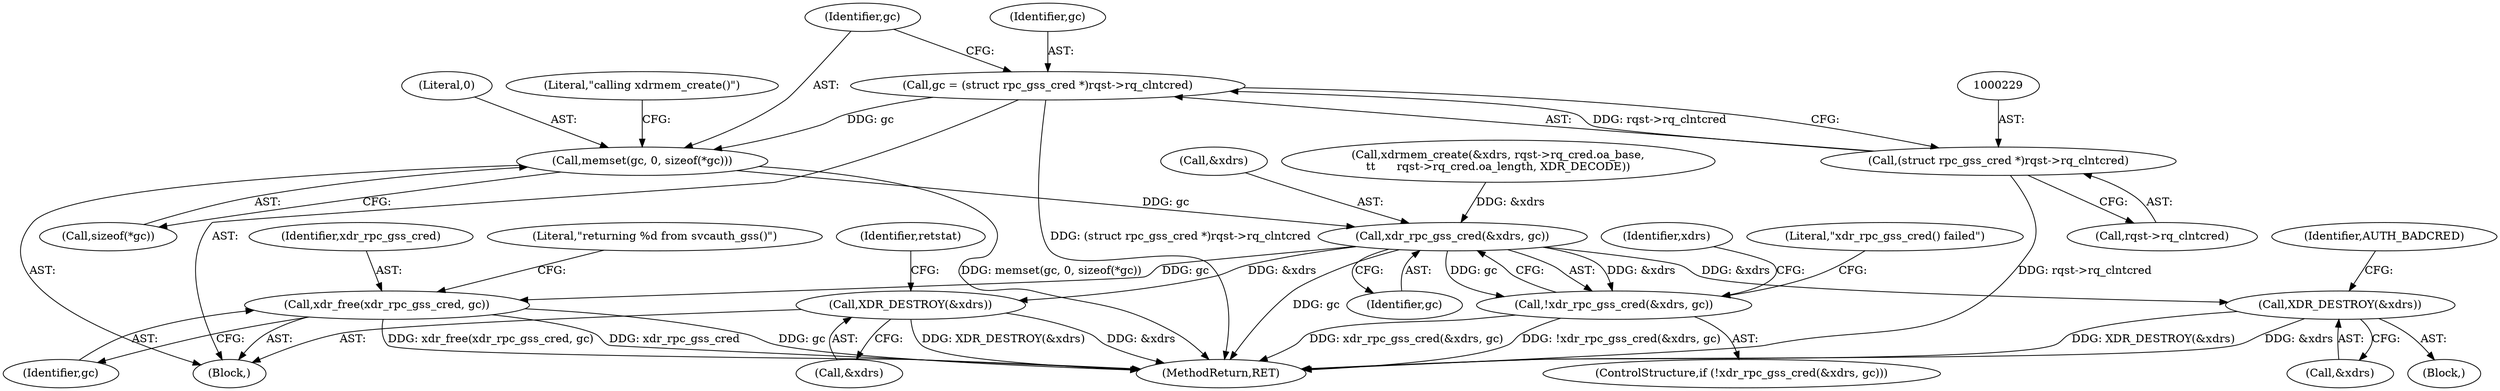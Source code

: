 digraph "0_krb5_5bb8a6b9c9eb8dd22bc9526751610aaa255ead9c@API" {
"1000233" [label="(Call,memset(gc, 0, sizeof(*gc)))"];
"1000226" [label="(Call,gc = (struct rpc_gss_cred *)rqst->rq_clntcred)"];
"1000228" [label="(Call,(struct rpc_gss_cred *)rqst->rq_clntcred)"];
"1000271" [label="(Call,xdr_rpc_gss_cred(&xdrs, gc))"];
"1000270" [label="(Call,!xdr_rpc_gss_cred(&xdrs, gc))"];
"1000278" [label="(Call,XDR_DESTROY(&xdrs))"];
"1000283" [label="(Call,XDR_DESTROY(&xdrs))"];
"1000608" [label="(Call,xdr_free(xdr_rpc_gss_cred, gc))"];
"1000609" [label="(Identifier,xdr_rpc_gss_cred)"];
"1000226" [label="(Call,gc = (struct rpc_gss_cred *)rqst->rq_clntcred)"];
"1000228" [label="(Call,(struct rpc_gss_cred *)rqst->rq_clntcred)"];
"1000272" [label="(Call,&xdrs)"];
"1000283" [label="(Call,XDR_DESTROY(&xdrs))"];
"1000282" [label="(Identifier,AUTH_BADCRED)"];
"1000235" [label="(Literal,0)"];
"1000227" [label="(Identifier,gc)"];
"1000253" [label="(Call,xdrmem_create(&xdrs, rqst->rq_cred.oa_base,\n\t\t      rqst->rq_cred.oa_length, XDR_DECODE))"];
"1000284" [label="(Call,&xdrs)"];
"1000270" [label="(Call,!xdr_rpc_gss_cred(&xdrs, gc))"];
"1000113" [label="(Block,)"];
"1000233" [label="(Call,memset(gc, 0, sizeof(*gc)))"];
"1000275" [label="(Block,)"];
"1000240" [label="(Literal,\"calling xdrmem_create()\")"];
"1000274" [label="(Identifier,gc)"];
"1000230" [label="(Call,rqst->rq_clntcred)"];
"1000608" [label="(Call,xdr_free(xdr_rpc_gss_cred, gc))"];
"1000287" [label="(Identifier,retstat)"];
"1000271" [label="(Call,xdr_rpc_gss_cred(&xdrs, gc))"];
"1000236" [label="(Call,sizeof(*gc))"];
"1000285" [label="(Identifier,xdrs)"];
"1000234" [label="(Identifier,gc)"];
"1000269" [label="(ControlStructure,if (!xdr_rpc_gss_cred(&xdrs, gc)))"];
"1000610" [label="(Identifier,gc)"];
"1000278" [label="(Call,XDR_DESTROY(&xdrs))"];
"1000277" [label="(Literal,\"xdr_rpc_gss_cred() failed\")"];
"1000279" [label="(Call,&xdrs)"];
"1000616" [label="(MethodReturn,RET)"];
"1000612" [label="(Literal,\"returning %d from svcauth_gss()\")"];
"1000233" -> "1000113"  [label="AST: "];
"1000233" -> "1000236"  [label="CFG: "];
"1000234" -> "1000233"  [label="AST: "];
"1000235" -> "1000233"  [label="AST: "];
"1000236" -> "1000233"  [label="AST: "];
"1000240" -> "1000233"  [label="CFG: "];
"1000233" -> "1000616"  [label="DDG: memset(gc, 0, sizeof(*gc))"];
"1000226" -> "1000233"  [label="DDG: gc"];
"1000233" -> "1000271"  [label="DDG: gc"];
"1000226" -> "1000113"  [label="AST: "];
"1000226" -> "1000228"  [label="CFG: "];
"1000227" -> "1000226"  [label="AST: "];
"1000228" -> "1000226"  [label="AST: "];
"1000234" -> "1000226"  [label="CFG: "];
"1000226" -> "1000616"  [label="DDG: (struct rpc_gss_cred *)rqst->rq_clntcred"];
"1000228" -> "1000226"  [label="DDG: rqst->rq_clntcred"];
"1000228" -> "1000230"  [label="CFG: "];
"1000229" -> "1000228"  [label="AST: "];
"1000230" -> "1000228"  [label="AST: "];
"1000228" -> "1000616"  [label="DDG: rqst->rq_clntcred"];
"1000271" -> "1000270"  [label="AST: "];
"1000271" -> "1000274"  [label="CFG: "];
"1000272" -> "1000271"  [label="AST: "];
"1000274" -> "1000271"  [label="AST: "];
"1000270" -> "1000271"  [label="CFG: "];
"1000271" -> "1000616"  [label="DDG: gc"];
"1000271" -> "1000270"  [label="DDG: &xdrs"];
"1000271" -> "1000270"  [label="DDG: gc"];
"1000253" -> "1000271"  [label="DDG: &xdrs"];
"1000271" -> "1000278"  [label="DDG: &xdrs"];
"1000271" -> "1000283"  [label="DDG: &xdrs"];
"1000271" -> "1000608"  [label="DDG: gc"];
"1000270" -> "1000269"  [label="AST: "];
"1000277" -> "1000270"  [label="CFG: "];
"1000285" -> "1000270"  [label="CFG: "];
"1000270" -> "1000616"  [label="DDG: !xdr_rpc_gss_cred(&xdrs, gc)"];
"1000270" -> "1000616"  [label="DDG: xdr_rpc_gss_cred(&xdrs, gc)"];
"1000278" -> "1000275"  [label="AST: "];
"1000278" -> "1000279"  [label="CFG: "];
"1000279" -> "1000278"  [label="AST: "];
"1000282" -> "1000278"  [label="CFG: "];
"1000278" -> "1000616"  [label="DDG: XDR_DESTROY(&xdrs)"];
"1000278" -> "1000616"  [label="DDG: &xdrs"];
"1000283" -> "1000113"  [label="AST: "];
"1000283" -> "1000284"  [label="CFG: "];
"1000284" -> "1000283"  [label="AST: "];
"1000287" -> "1000283"  [label="CFG: "];
"1000283" -> "1000616"  [label="DDG: &xdrs"];
"1000283" -> "1000616"  [label="DDG: XDR_DESTROY(&xdrs)"];
"1000608" -> "1000113"  [label="AST: "];
"1000608" -> "1000610"  [label="CFG: "];
"1000609" -> "1000608"  [label="AST: "];
"1000610" -> "1000608"  [label="AST: "];
"1000612" -> "1000608"  [label="CFG: "];
"1000608" -> "1000616"  [label="DDG: gc"];
"1000608" -> "1000616"  [label="DDG: xdr_free(xdr_rpc_gss_cred, gc)"];
"1000608" -> "1000616"  [label="DDG: xdr_rpc_gss_cred"];
}
